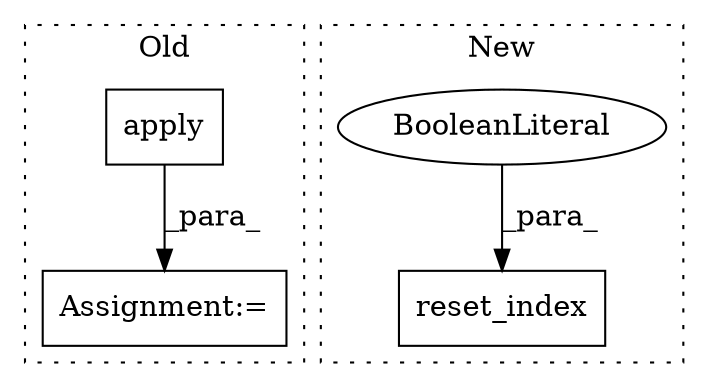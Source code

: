 digraph G {
subgraph cluster0 {
1 [label="apply" a="32" s="2022,2046" l="6,1" shape="box"];
3 [label="Assignment:=" a="7" s="1944" l="1" shape="box"];
label = "Old";
style="dotted";
}
subgraph cluster1 {
2 [label="reset_index" a="32" s="1916,1932" l="12,1" shape="box"];
4 [label="BooleanLiteral" a="9" s="1928" l="4" shape="ellipse"];
label = "New";
style="dotted";
}
1 -> 3 [label="_para_"];
4 -> 2 [label="_para_"];
}